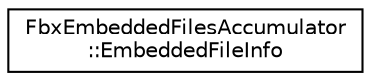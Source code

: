 digraph "クラス階層図"
{
  edge [fontname="Helvetica",fontsize="10",labelfontname="Helvetica",labelfontsize="10"];
  node [fontname="Helvetica",fontsize="10",shape=record];
  rankdir="LR";
  Node0 [label="FbxEmbeddedFilesAccumulator\l::EmbeddedFileInfo",height=0.2,width=0.4,color="black", fillcolor="white", style="filled",URL="$struct_fbx_embedded_files_accumulator_1_1_embedded_file_info.html"];
}
